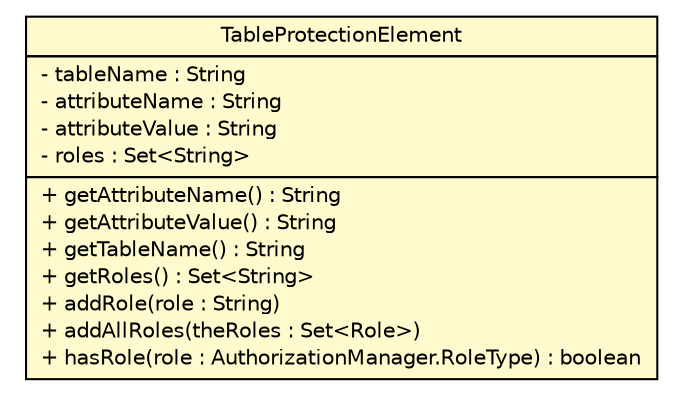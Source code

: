 #!/usr/local/bin/dot
#
# Class diagram 
# Generated by UmlGraph version 4.8 (http://www.spinellis.gr/sw/umlgraph)
#

digraph G {
	edge [fontname="Helvetica",fontsize=10,labelfontname="Helvetica",labelfontsize=10];
	node [fontname="Helvetica",fontsize=10,shape=plaintext];
	// gov.nih.nci.ncia.security.TableProtectionElement
	c56512 [label=<<table border="0" cellborder="1" cellspacing="0" cellpadding="2" port="p" bgcolor="lemonChiffon" href="./TableProtectionElement.html">
		<tr><td><table border="0" cellspacing="0" cellpadding="1">
			<tr><td> TableProtectionElement </td></tr>
		</table></td></tr>
		<tr><td><table border="0" cellspacing="0" cellpadding="1">
			<tr><td align="left"> - tableName : String </td></tr>
			<tr><td align="left"> - attributeName : String </td></tr>
			<tr><td align="left"> - attributeValue : String </td></tr>
			<tr><td align="left"> - roles : Set&lt;String&gt; </td></tr>
		</table></td></tr>
		<tr><td><table border="0" cellspacing="0" cellpadding="1">
			<tr><td align="left"> + getAttributeName() : String </td></tr>
			<tr><td align="left"> + getAttributeValue() : String </td></tr>
			<tr><td align="left"> + getTableName() : String </td></tr>
			<tr><td align="left"> + getRoles() : Set&lt;String&gt; </td></tr>
			<tr><td align="left"> + addRole(role : String) </td></tr>
			<tr><td align="left"> + addAllRoles(theRoles : Set&lt;Role&gt;) </td></tr>
			<tr><td align="left"> + hasRole(role : AuthorizationManager.RoleType) : boolean </td></tr>
		</table></td></tr>
		</table>>, fontname="Helvetica", fontcolor="black", fontsize=10.0];
}


